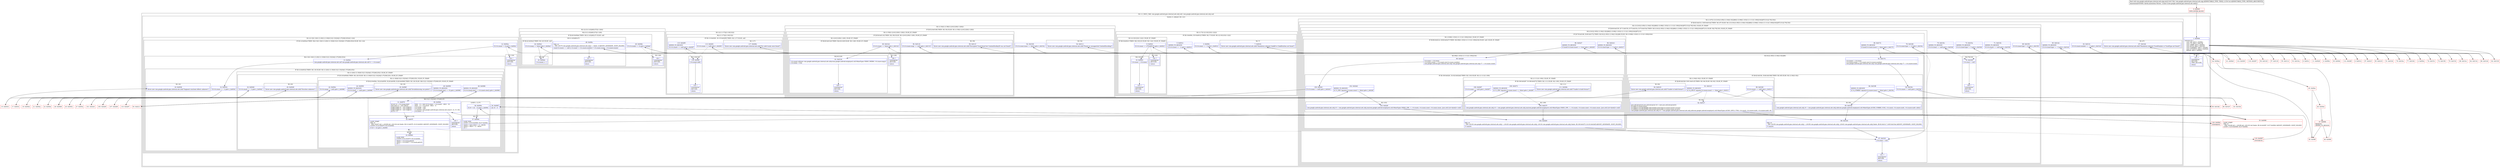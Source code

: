 digraph "CFG forcom.google.android.gms.internal.ads.zzjg.zzy(I)V" {
subgraph cluster_Region_647011487 {
label = "R(1:1) | DECL_VAR: com.google.android.gms.internal.ads.zzhj null, com.google.android.gms.internal.ads.zzhj null\l";
node [shape=record,color=blue];
subgraph cluster_SwitchRegion_1698078588 {
label = "Switch: 6, default: R(1:121)";
node [shape=record,color=blue];
Node_1 [shape=record,label="{1\:\ 0x0006|switch(r15) \{\l    case 160: goto L_0x00dc;\l    case 174: goto L_0x0138;\l    case 19899: goto L_0x000a;\l    case 25152: goto L_0x0104;\l    case 374648427: goto L_0x028f;\l    case 475249515: goto L_0x0028;\l    default: goto L_0x0009;\l\}\l}"];
subgraph cluster_Region_1962758985 {
label = "R(1:(2:(3:(1:43)|49|127)|(1:126)))";
node [shape=record,color=blue];
subgraph cluster_Region_1286726756 {
label = "R(2:(3:(1:43)|49|127)|(1:126))";
node [shape=record,color=blue];
subgraph cluster_IfRegion_1852304649 {
label = "IF [B:40:0x00de] THEN: R(3:(1:43)|49|127) ELSE: null";
node [shape=record,color=blue];
Node_40 [shape=record,label="{40\:\ 0x00de|if (r14.zzaok == 2) goto L_0x00e0\l}"];
subgraph cluster_Region_1065046726 {
label = "R(3:(1:43)|49|127)";
node [shape=record,color=blue];
subgraph cluster_IfRegion_562182523 {
label = "IF [B:42:0x00e2] THEN: R(1:43) ELSE: null";
node [shape=record,color=blue];
Node_42 [shape=record,label="{42\:\ 0x00e2|if (r14.zzaop == false) goto L_0x00e4\l}"];
subgraph cluster_Region_1649634283 {
label = "R(1:43)";
node [shape=record,color=blue];
Node_43 [shape=record,label="{43\:\ 0x00e4|r14.zzaom \|= 1\l}"];
}
}
Node_49 [shape=record,label="{49\:\ 0x00fa|PHI: r0 \l  PHI: (r0v79 com.google.android.gms.internal.ads.zzip) =  binds: [] A[DONT_GENERATE, DONT_INLINE]\l|zza((r14.zzanw == null \|\| r14.zzaol != r14.zzanw.number) ? r14.zzanx.zzamx : r14.zzanw.zzamx)\l}"];
Node_127 [shape=record,label="{127\:\ ?|SYNTHETIC\lRETURN\l|return\l}"];
}
}
subgraph cluster_Region_856542477 {
label = "R(1:126)";
node [shape=record,color=blue];
Node_126 [shape=record,label="{126\:\ ?|SYNTHETIC\lRETURN\l|return\l}"];
}
}
}
subgraph cluster_Region_1451574472 {
label = "R(1:(1:67)(1:(3:(3:81|(1:85)(1:(1:94)(1:92))|86)(1:(3:99|(1:103)(1:(1:111)(1:109))|104))|87|131)(2:76|130)))";
node [shape=record,color=blue];
subgraph cluster_IfRegion_1727850114 {
label = "IF [B:63:0x013c, B:65:0x0142] THEN: R(1:67) ELSE: R(1:(3:(3:81|(1:85)(1:(1:94)(1:92))|86)(1:(3:99|(1:103)(1:(1:111)(1:109))|104))|87|131)(2:76|130))";
node [shape=record,color=blue];
Node_63 [shape=record,label="{63\:\ 0x013c|if (r14.zzanv.number == \-1) goto L_0x0144\l}"];
Node_65 [shape=record,label="{65\:\ 0x0142|ADDED_TO_REGION\l|if (r14.zzanv.type == \-1) goto L_0x0144\l}"];
subgraph cluster_Region_520738181 {
label = "R(1:67)";
node [shape=record,color=blue];
Node_67 [shape=record,label="{67\:\ 0x014b|throw new com.google.android.gms.internal.ads.zzhl(\"Mandatory element TrackNumber or TrackType not found\")\l}"];
}
subgraph cluster_Region_1110509260 {
label = "R(1:(3:(3:81|(1:85)(1:(1:94)(1:92))|86)(1:(3:99|(1:103)(1:(1:111)(1:109))|104))|87|131)(2:76|130)) | ELSE_IF_CHAIN\l";
node [shape=record,color=blue];
subgraph cluster_IfRegion_1055832390 {
label = "IF [B:69:0x0150, B:71:0x0154, B:73:0x015a, B:75:0x015e] THEN: R(3:(3:81|(1:85)(1:(1:94)(1:92))|86)(1:(3:99|(1:103)(1:(1:111)(1:109))|104))|87|131) ELSE: R(2:76|130) | ELSE_IF_CHAIN\l";
node [shape=record,color=blue];
Node_69 [shape=record,label="{69\:\ 0x0150|if (r14.zzanv.type != 2) goto L_0x0156\l}"];
Node_71 [shape=record,label="{71\:\ 0x0154|ADDED_TO_REGION\l|if (r14.zzanw == null) goto L_0x0156\l}"];
Node_73 [shape=record,label="{73\:\ 0x015a|ADDED_TO_REGION\l|if (r14.zzanv.type != 1) goto L_0x0164\l}"];
Node_75 [shape=record,label="{75\:\ 0x015e|ADDED_TO_REGION\l|if (r14.zzanx == null) goto L_0x0164\l}"];
subgraph cluster_Region_1067946223 {
label = "R(3:(3:81|(1:85)(1:(1:94)(1:92))|86)(1:(3:99|(1:103)(1:(1:111)(1:109))|104))|87|131)";
node [shape=record,color=blue];
subgraph cluster_IfRegion_1859374947 {
label = "IF [B:78:0x0168, B:80:0x0172] THEN: R(3:81|(1:85)(1:(1:94)(1:92))|86) ELSE: R(1:(3:99|(1:103)(1:(1:111)(1:109))|104))";
node [shape=record,color=blue];
Node_78 [shape=record,label="{78\:\ 0x0168|if (r14.zzanv.type == 2) goto L_0x016a\l}"];
Node_80 [shape=record,label="{80\:\ 0x0172|ADDED_TO_REGION\l|if (zzat(r14.zzanv.zzaor) != false) goto L_0x0174\l}"];
subgraph cluster_Region_1249696817 {
label = "R(3:81|(1:85)(1:(1:94)(1:92))|86)";
node [shape=record,color=blue];
Node_81 [shape=record,label="{81\:\ 0x0174|r14.zzanw = r14.zzanv\lr14.zzanw.zzamx = r14.zzamt.zzs(r14.zzanw.number)\lcom.google.android.gms.internal.ads.zzip com.google.android.gms.internal.ads.zzip r7 = r14.zzanw.zzamx\l}"];
subgraph cluster_IfRegion_614380307 {
label = "IF [B:82:0x018c, B:84:0x0198] THEN: R(1:85) ELSE: R(1:(1:94)(1:92))";
node [shape=record,color=blue];
Node_82 [shape=record,label="{82\:\ 0x018c|if (r14.zzanw != null) goto L_0x018e\l}"];
Node_84 [shape=record,label="{84\:\ 0x0198|ADDED_TO_REGION\l|if (\"A_VORBIS\".equals(r14.zzanw.zzaor) != false) goto L_0x019a\l}"];
subgraph cluster_Region_1329315852 {
label = "R(1:85)";
node [shape=record,color=blue];
Node_85 [shape=record,label="{85\:\ 0x019a|com.google.android.gms.internal.ads.zzhj r0 = com.google.android.gms.internal.ads.zzhj.zzb(com.google.android.exoplayer2.util.MimeTypes.AUDIO_VORBIS, 8192, r14.zzack, r14.zzanw.zzafu, r14.zzanw.zzafv, zzfx())\l}"];
}
subgraph cluster_Region_1869679183 {
label = "R(1:(1:94)(1:92)) | ELSE_IF_CHAIN\l";
node [shape=record,color=blue];
subgraph cluster_IfRegion_1817366438 {
label = "IF [B:89:0x01b9, B:91:0x01c5] THEN: R(1:94) ELSE: R(1:92) | ELSE_IF_CHAIN\l";
node [shape=record,color=blue];
Node_89 [shape=record,label="{89\:\ 0x01b9|if (r14.zzanw == null) goto L_0x0211\l}"];
Node_91 [shape=record,label="{91\:\ 0x01c5|ADDED_TO_REGION\l|if (\"A_OPUS\".equals(r14.zzanw.zzaor) == false) goto L_0x0211\l}"];
subgraph cluster_Region_478854552 {
label = "R(1:94)";
node [shape=record,color=blue];
Node_94 [shape=record,label="{94\:\ 0x0218|throw new com.google.android.gms.internal.ads.zzhl(\"Unable to build format\")\l}"];
}
subgraph cluster_Region_1949656280 {
label = "R(1:92)";
node [shape=record,color=blue];
Node_92 [shape=record,label="{92\:\ 0x01c7|java.util.ArrayList java.util.ArrayList r6 = new java.util.ArrayList(3)\lr6.add(r14.zzanw.zzaov)\lr6.add(java.nio.ByteBuffer.allocate(64).putLong(r14.zzanw.zzaow).array())\lr6.add(java.nio.ByteBuffer.allocate(64).putLong(r14.zzanw.zzaox).array())\lcom.google.android.gms.internal.ads.zzhj r0 = com.google.android.gms.internal.ads.zzhj.zzb(com.google.android.exoplayer2.util.MimeTypes.AUDIO_OPUS, 5760, r14.zzack, r14.zzanw.zzafu, r14.zzanw.zzafv, r6)\l}"];
}
}
}
}
Node_86 [shape=record,label="{86\:\ 0x01b0|PHI: r0 \l  PHI: (r0v59 com.google.android.gms.internal.ads.zzhj) = (r0v58 com.google.android.gms.internal.ads.zzhj), (r0v63 com.google.android.gms.internal.ads.zzhj) binds: [B:92:0x01c7, B:85:0x019a] A[DONT_GENERATE, DONT_INLINE]\l|r7.zza(r0)\l}"];
}
subgraph cluster_Region_1306366769 {
label = "R(1:(3:99|(1:103)(1:(1:111)(1:109))|104)) | ELSE_IF_CHAIN\l";
node [shape=record,color=blue];
subgraph cluster_IfRegion_706333623 {
label = "IF [B:96:0x021d, B:98:0x0227] THEN: R(3:99|(1:103)(1:(1:111)(1:109))|104) ELSE: null | ELSE_IF_CHAIN\l";
node [shape=record,color=blue];
Node_96 [shape=record,label="{96\:\ 0x021d|ADDED_TO_REGION\l|if (r14.zzanv.type == 1) goto L_0x021f\l}"];
Node_98 [shape=record,label="{98\:\ 0x0227|ADDED_TO_REGION\l|if (zzat(r14.zzanv.zzaor) == true) goto L_0x0229\l}"];
subgraph cluster_Region_482629232 {
label = "R(3:99|(1:103)(1:(1:111)(1:109))|104)";
node [shape=record,color=blue];
Node_99 [shape=record,label="{99\:\ 0x0229|r14.zzanx = r14.zzanv\lr14.zzanx.zzamx = r14.zzamt.zzs(r14.zzanx.number)\lcom.google.android.gms.internal.ads.zzip com.google.android.gms.internal.ads.zzip r7 = r14.zzanx.zzamx\l}"];
subgraph cluster_IfRegion_1355550381 {
label = "IF [B:100:0x0241, B:102:0x024d] THEN: R(1:103) ELSE: R(1:(1:111)(1:109))";
node [shape=record,color=blue];
Node_100 [shape=record,label="{100\:\ 0x0241|if (r14.zzanx != null) goto L_0x0243\l}"];
Node_102 [shape=record,label="{102\:\ 0x024d|ADDED_TO_REGION\l|if (\"V_VP8\".equals(r14.zzanx.zzaor) != false) goto L_0x024f\l}"];
subgraph cluster_Region_1419326056 {
label = "R(1:103)";
node [shape=record,color=blue];
Node_103 [shape=record,label="{103\:\ 0x024f|com.google.android.gms.internal.ads.zzhj r0 = com.google.android.gms.internal.ads.zzhj.zza(com.google.android.exoplayer2.util.MimeTypes.VIDEO_VP8, \-1, r14.zzack, r14.zzanx.zzaot, r14.zzanx.zzaou, (java.util.List\<byte[]\>) null)\l}"];
}
subgraph cluster_Region_434315089 {
label = "R(1:(1:111)(1:109)) | ELSE_IF_CHAIN\l";
node [shape=record,color=blue];
subgraph cluster_IfRegion_939934535 {
label = "IF [B:106:0x0267, B:108:0x0273] THEN: R(1:111) ELSE: R(1:109) | ELSE_IF_CHAIN\l";
node [shape=record,color=blue];
Node_106 [shape=record,label="{106\:\ 0x0267|if (r14.zzanx == null) goto L_0x0287\l}"];
Node_108 [shape=record,label="{108\:\ 0x0273|ADDED_TO_REGION\l|if (\"V_VP9\".equals(r14.zzanx.zzaor) == false) goto L_0x0287\l}"];
subgraph cluster_Region_1546019715 {
label = "R(1:111)";
node [shape=record,color=blue];
Node_111 [shape=record,label="{111\:\ 0x028e|throw new com.google.android.gms.internal.ads.zzhl(\"Unable to build format\")\l}"];
}
subgraph cluster_Region_1611360221 {
label = "R(1:109)";
node [shape=record,color=blue];
Node_109 [shape=record,label="{109\:\ 0x0275|com.google.android.gms.internal.ads.zzhj r0 = com.google.android.gms.internal.ads.zzhj.zza(com.google.android.exoplayer2.util.MimeTypes.VIDEO_VP9, \-1, r14.zzack, r14.zzanx.zzaot, r14.zzanx.zzaou, (java.util.List\<byte[]\>) null)\l}"];
}
}
}
}
Node_104 [shape=record,label="{104\:\ 0x0260|PHI: r0 \l  PHI: (r0v30 com.google.android.gms.internal.ads.zzhj) = (r0v29 com.google.android.gms.internal.ads.zzhj), (r0v34 com.google.android.gms.internal.ads.zzhj) binds: [B:109:0x0275, B:103:0x024f] A[DONT_GENERATE, DONT_INLINE]\l|r7.zza(r0)\l}"];
}
}
}
}
Node_87 [shape=record,label="{87\:\ 0x01b3|r14.zzanv = null\l}"];
Node_131 [shape=record,label="{131\:\ ?|SYNTHETIC\lRETURN\l|return\l}"];
}
subgraph cluster_Region_1823451084 {
label = "R(2:76|130)";
node [shape=record,color=blue];
Node_76 [shape=record,label="{76\:\ 0x0160|r14.zzanv = null\l}"];
Node_130 [shape=record,label="{130\:\ ?|SYNTHETIC\lRETURN\l|return\l}"];
}
}
}
}
}
subgraph cluster_Region_1840723103 {
label = "R(1:(1:7)(1:(2:10|123)(1:122)))";
node [shape=record,color=blue];
subgraph cluster_IfRegion_1730235925 {
label = "IF [B:3:0x000c, B:5:0x0012] THEN: R(1:7) ELSE: R(1:(2:10|123)(1:122))";
node [shape=record,color=blue];
Node_3 [shape=record,label="{3\:\ 0x000c|if (r14.zzanz == \-1) goto L_0x0014\l}"];
Node_5 [shape=record,label="{5\:\ 0x0012|ADDED_TO_REGION\l|if (r14.zzaoa == \-1) goto L_0x0014\l}"];
subgraph cluster_Region_150209289 {
label = "R(1:7)";
node [shape=record,color=blue];
Node_7 [shape=record,label="{7\:\ 0x001b|throw new com.google.android.gms.internal.ads.zzhl(\"Mandatory element SeekID or SeekPosition not found\")\l}"];
}
subgraph cluster_Region_435438620 {
label = "R(1:(2:10|123)(1:122)) | ELSE_IF_CHAIN\l";
node [shape=record,color=blue];
subgraph cluster_IfRegion_1303615601 {
label = "IF [B:9:0x0021] THEN: R(2:10|123) ELSE: R(1:122) | ELSE_IF_CHAIN\l";
node [shape=record,color=blue];
Node_9 [shape=record,label="{9\:\ 0x0021|if (r14.zzanz == 475249515) goto L_0x0023\l}"];
subgraph cluster_Region_546252340 {
label = "R(2:10|123)";
node [shape=record,color=blue];
Node_10 [shape=record,label="{10\:\ 0x0023|r14.zzaoc = r14.zzaoa\l}"];
Node_123 [shape=record,label="{123\:\ ?|SYNTHETIC\lRETURN\l|return\l}"];
}
subgraph cluster_Region_139167079 {
label = "R(1:122)";
node [shape=record,color=blue];
Node_122 [shape=record,label="{122\:\ ?|SYNTHETIC\lRETURN\l|return\l}"];
}
}
}
}
}
subgraph cluster_Region_858059990 {
label = "R(1:(1:54)(1:(1:58)(1:(2:61|129)(1:128))))";
node [shape=record,color=blue];
subgraph cluster_IfRegion_1652916947 {
label = "IF [B:52:0x0108] THEN: R(1:54) ELSE: R(1:(1:58)(1:(2:61|129)(1:128)))";
node [shape=record,color=blue];
Node_52 [shape=record,label="{52\:\ 0x0108|if (r14.zzanv.zzaos == false) goto L_0x010a\l}"];
subgraph cluster_Region_996324913 {
label = "R(1:54)";
node [shape=record,color=blue];
Node_54 [shape=record,label="{54\:\ 0x0111|throw new com.google.android.gms.internal.ads.zzhl(\"Found an unsupported ContentEncoding\")\l}"];
}
subgraph cluster_Region_1867934855 {
label = "R(1:(1:58)(1:(2:61|129)(1:128))) | ELSE_IF_CHAIN\l";
node [shape=record,color=blue];
subgraph cluster_IfRegion_2067834879 {
label = "IF [B:56:0x0116] THEN: R(1:58) ELSE: R(1:(2:61|129)(1:128)) | ELSE_IF_CHAIN\l";
node [shape=record,color=blue];
Node_56 [shape=record,label="{56\:\ 0x0116|if (r14.zzanv.zzajy == null) goto L_0x0118\l}"];
subgraph cluster_Region_899494238 {
label = "R(1:58)";
node [shape=record,color=blue];
Node_58 [shape=record,label="{58\:\ 0x011f|throw new com.google.android.gms.internal.ads.zzhl(\"Encrypted Track found but ContentEncKeyID was not found\")\l}"];
}
subgraph cluster_Region_459328226 {
label = "R(1:(2:61|129)(1:128)) | ELSE_IF_CHAIN\l";
node [shape=record,color=blue];
subgraph cluster_IfRegion_1200537437 {
label = "IF [B:60:0x0122] THEN: R(2:61|129) ELSE: R(1:128) | ELSE_IF_CHAIN\l";
node [shape=record,color=blue];
Node_60 [shape=record,label="{60\:\ 0x0122|if (r14.zzany == false) goto L_0x0124\l}"];
subgraph cluster_Region_957323020 {
label = "R(2:61|129)";
node [shape=record,color=blue];
Node_61 [shape=record,label="{61\:\ 0x0124|r14.zzamt.zzb(new com.google.android.gms.internal.ads.zzhy(com.google.android.exoplayer2.util.MimeTypes.VIDEO_WEBM, r14.zzanv.zzajy))\lr14.zzany = true\l}"];
Node_129 [shape=record,label="{129\:\ ?|SYNTHETIC\lRETURN\l|return\l}"];
}
subgraph cluster_Region_1698977458 {
label = "R(1:128)";
node [shape=record,color=blue];
Node_128 [shape=record,label="{128\:\ ?|SYNTHETIC\lRETURN\l|return\l}"];
}
}
}
}
}
}
}
subgraph cluster_Region_2028906274 {
label = "R(1:(2:(1:117)|(2:118|132)))";
node [shape=record,color=blue];
subgraph cluster_Region_1252559669 {
label = "R(2:(1:117)|(2:118|132))";
node [shape=record,color=blue];
subgraph cluster_IfRegion_265994907 {
label = "IF [B:113:0x0291, B:115:0x0295] THEN: R(1:117) ELSE: null";
node [shape=record,color=blue];
Node_113 [shape=record,label="{113\:\ 0x0291|if (r14.zzanx == null) goto L_0x0293\l}"];
Node_115 [shape=record,label="{115\:\ 0x0295|ADDED_TO_REGION\l|if (r14.zzanw == null) goto L_0x0297\l}"];
subgraph cluster_Region_1223484436 {
label = "R(1:117)";
node [shape=record,color=blue];
Node_117 [shape=record,label="{117\:\ 0x029e|throw new com.google.android.gms.internal.ads.zzhl(\"No valid tracks were found\")\l}"];
}
}
subgraph cluster_Region_1161203100 {
label = "R(2:118|132)";
node [shape=record,color=blue];
Node_118 [shape=record,label="{118\:\ 0x029f|r14.zzamt.zzfi()\l}"];
Node_132 [shape=record,label="{132\:\ ?|SYNTHETIC\lRETURN\l|return\l}"];
}
}
}
subgraph cluster_Region_1271486252 {
label = "R(1:(2:13|(1:16)(1:(1:20)(1:(1:30)(6:31|(1:33)|34|(1:37)|38|125))))(1:124))";
node [shape=record,color=blue];
subgraph cluster_IfRegion_308185812 {
label = "IF [B:12:0x002a] THEN: R(2:13|(1:16)(1:(1:20)(1:(1:30)(6:31|(1:33)|34|(1:37)|38|125)))) ELSE: R(1:124)";
node [shape=record,color=blue];
Node_12 [shape=record,label="{12\:\ 0x002a|if (r14.zzaoe != 2) goto L_0x002c\l}"];
subgraph cluster_Region_1387045361 {
label = "R(2:13|(1:16)(1:(1:20)(1:(1:30)(6:31|(1:33)|34|(1:37)|38|125))))";
node [shape=record,color=blue];
Node_13 [shape=record,label="{13\:\ 0x002c|com.google.android.gms.internal.ads.zzif com.google.android.gms.internal.ads.zzif r1 = r14.zzamt\l}"];
subgraph cluster_IfRegion_1035796687 {
label = "IF [B:14:0x0032] THEN: R(1:16) ELSE: R(1:(1:20)(1:(1:30)(6:31|(1:33)|34|(1:37)|38|125)))";
node [shape=record,color=blue];
Node_14 [shape=record,label="{14\:\ 0x0032|if (r14.zzans == \-1) goto L_0x0034\l}"];
subgraph cluster_Region_1276522633 {
label = "R(1:16)";
node [shape=record,color=blue];
Node_16 [shape=record,label="{16\:\ 0x003b|throw new com.google.android.gms.internal.ads.zzhl(\"Segment start\/end offsets unknown\")\l}"];
}
subgraph cluster_Region_1298624016 {
label = "R(1:(1:20)(1:(1:30)(6:31|(1:33)|34|(1:37)|38|125))) | ELSE_IF_CHAIN\l";
node [shape=record,color=blue];
subgraph cluster_IfRegion_730420546 {
label = "IF [B:18:0x0040] THEN: R(1:20) ELSE: R(1:(1:30)(6:31|(1:33)|34|(1:37)|38|125)) | ELSE_IF_CHAIN\l";
node [shape=record,color=blue];
Node_18 [shape=record,label="{18\:\ 0x0040|if (r14.zzack == \-1) goto L_0x0042\l}"];
subgraph cluster_Region_2129105796 {
label = "R(1:20)";
node [shape=record,color=blue];
Node_20 [shape=record,label="{20\:\ 0x0049|throw new com.google.android.gms.internal.ads.zzhl(\"Duration unknown\")\l}"];
}
subgraph cluster_Region_50882217 {
label = "R(1:(1:30)(6:31|(1:33)|34|(1:37)|38|125)) | ELSE_IF_CHAIN\l";
node [shape=record,color=blue];
subgraph cluster_IfRegion_1978240822 {
label = "IF [B:22:0x004c, B:24:0x0050, B:26:0x0058, B:28:0x0066] THEN: R(1:30) ELSE: R(6:31|(1:33)|34|(1:37)|38|125) | ELSE_IF_CHAIN\l";
node [shape=record,color=blue];
Node_22 [shape=record,label="{22\:\ 0x004c|if (r14.zzaog == null) goto L_0x0068\l}"];
Node_24 [shape=record,label="{24\:\ 0x0050|ADDED_TO_REGION\l|if (r14.zzaoh == null) goto L_0x0068\l}"];
Node_26 [shape=record,label="{26\:\ 0x0058|ADDED_TO_REGION\l|if (r14.zzaog.size() == 0) goto L_0x0068\l}"];
Node_28 [shape=record,label="{28\:\ 0x0066|ADDED_TO_REGION\l|if (r14.zzaog.size() != r14.zzaoh.size()) goto L_0x0068\l}"];
subgraph cluster_Region_346810252 {
label = "R(1:30)";
node [shape=record,color=blue];
Node_30 [shape=record,label="{30\:\ 0x006f|throw new com.google.android.gms.internal.ads.zzhl(\"Invalid\/missing cue points\")\l}"];
}
subgraph cluster_Region_2115855041 {
label = "R(6:31|(1:33)|34|(1:37)|38|125)";
node [shape=record,color=blue];
Node_31 [shape=record,label="{31\:\ 0x0070|int int r2 = r14.zzaog.size()\lint[] int[] r3 = new int[r2]\llong[] long[] r4 = new long[r2]\llong[] long[] r5 = new long[r2]\llong[] long[] r6 = new long[r2]\lint r0 = 0\l}"];
subgraph cluster_LoopRegion_559012478 {
label = "LOOP:0: (1:33)";
node [shape=record,color=blue];
Node_32 [shape=record,label="{32\:\ 0x007f|LOOP_START\lPHI: r0 \l  PHI: (r0v97 int) = (r0v96 int), (r0v104 int) binds: [B:31:0x0070, B:33:0x0081] A[DONT_GENERATE, DONT_INLINE]\lLOOP:0: B:32:0x007f\-\>B:33:0x0081\l|if (r0 \< r2) goto L_0x0081\l}"];
subgraph cluster_Region_309438585 {
label = "R(1:33)";
node [shape=record,color=blue];
Node_33 [shape=record,label="{33\:\ 0x0081|LOOP_END\lLOOP:0: B:32:0x007f\-\>B:33:0x0081\l|r6[r0] = r14.zzaog.get(r0)\lr4[r0] = r14.zzans + r14.zzaoh.get(r0)\lr0++\l}"];
}
}
Node_34 [shape=record,label="{34\:\ 0x0097|int r0 = 0\l}"];
subgraph cluster_LoopRegion_813385208 {
label = "LOOP:1: (1:37)";
node [shape=record,color=blue];
Node_36 [shape=record,label="{36\:\ 0x009a|if (r0 \< (r2 \- 1)) goto L_0x009c\l}"];
subgraph cluster_Region_133155119 {
label = "R(1:37)";
node [shape=record,color=blue];
Node_37 [shape=record,label="{37\:\ 0x009c|LOOP_END\lLOOP:1: B:35:0x0098\-\>B:37:0x009c\l|r3[r0] = (int) (r4[r0 + 1] \- r4[r0])\lr5[r0] = r6[r0 + 1] \- r6[r0]\lr0++\l}"];
}
}
Node_38 [shape=record,label="{38\:\ 0x00b2|r3[r2 \- 1] = (int) ((r14.zzans + r14.zzant) \- r4[r2 \- 1])\lr5[r2 \- 1] = r14.zzack \- r6[r2 \- 1]\lr14.zzaog = null\lr14.zzaoh = null\lr1.zza(new com.google.android.gms.internal.ads.zzia(r3, r4, r5, r6))\lr14.zzaoe = 2\l}"];
Node_125 [shape=record,label="{125\:\ ?|SYNTHETIC\lRETURN\l|return\l}"];
}
}
}
}
}
}
}
subgraph cluster_Region_1444031790 {
label = "R(1:124)";
node [shape=record,color=blue];
Node_124 [shape=record,label="{124\:\ ?|SYNTHETIC\lRETURN\l|return\l}"];
}
}
}
subgraph cluster_Region_384771179 {
label = "R(1:121)";
node [shape=record,color=blue];
Node_121 [shape=record,label="{121\:\ ?|SYNTHETIC\lRETURN\lORIG_RETURN\l|return\l}"];
}
}
}
Node_0 [shape=record,color=red,label="{0\:\ 0x0000|MTH_ENTER_BLOCK\l}"];
Node_2 [shape=record,color=red,label="{2\:\ 0x000a}"];
Node_4 [shape=record,color=red,label="{4\:\ 0x000e}"];
Node_6 [shape=record,color=red,label="{6\:\ 0x0014}"];
Node_8 [shape=record,color=red,label="{8\:\ 0x001c}"];
Node_11 [shape=record,color=red,label="{11\:\ 0x0028}"];
Node_15 [shape=record,color=red,label="{15\:\ 0x0034}"];
Node_17 [shape=record,color=red,label="{17\:\ 0x003c}"];
Node_19 [shape=record,color=red,label="{19\:\ 0x0042}"];
Node_21 [shape=record,color=red,label="{21\:\ 0x004a}"];
Node_23 [shape=record,color=red,label="{23\:\ 0x004e}"];
Node_25 [shape=record,color=red,label="{25\:\ 0x0052}"];
Node_27 [shape=record,color=red,label="{27\:\ 0x005a}"];
Node_29 [shape=record,color=red,label="{29\:\ 0x0068}"];
Node_35 [shape=record,color=red,label="{35\:\ 0x0098|LOOP_START\lPHI: r0 \l  PHI: (r0v99 int) = (r0v98 int), (r0v103 int) binds: [B:34:0x0097, B:37:0x009c] A[DONT_GENERATE, DONT_INLINE]\lLOOP:1: B:35:0x0098\-\>B:37:0x009c\l}"];
Node_39 [shape=record,color=red,label="{39\:\ 0x00dc}"];
Node_41 [shape=record,color=red,label="{41\:\ 0x00e0}"];
Node_44 [shape=record,color=red,label="{44\:\ 0x00ea}"];
Node_45 [shape=record,color=red,label="{45\:\ 0x00ec}"];
Node_46 [shape=record,color=red,label="{46\:\ 0x00ee}"];
Node_47 [shape=record,color=red,label="{47\:\ 0x00f4|REMOVE\lADDED_TO_REGION\l}"];
Node_48 [shape=record,color=red,label="{48\:\ 0x00f6}"];
Node_50 [shape=record,color=red,label="{50\:\ 0x00ff}"];
Node_51 [shape=record,color=red,label="{51\:\ 0x0104}"];
Node_53 [shape=record,color=red,label="{53\:\ 0x010a}"];
Node_55 [shape=record,color=red,label="{55\:\ 0x0112}"];
Node_57 [shape=record,color=red,label="{57\:\ 0x0118}"];
Node_59 [shape=record,color=red,label="{59\:\ 0x0120}"];
Node_62 [shape=record,color=red,label="{62\:\ 0x0138}"];
Node_64 [shape=record,color=red,label="{64\:\ 0x013e}"];
Node_66 [shape=record,color=red,label="{66\:\ 0x0144}"];
Node_68 [shape=record,color=red,label="{68\:\ 0x014c}"];
Node_70 [shape=record,color=red,label="{70\:\ 0x0152}"];
Node_72 [shape=record,color=red,label="{72\:\ 0x0156}"];
Node_74 [shape=record,color=red,label="{74\:\ 0x015c}"];
Node_77 [shape=record,color=red,label="{77\:\ 0x0164}"];
Node_79 [shape=record,color=red,label="{79\:\ 0x016a}"];
Node_83 [shape=record,color=red,label="{83\:\ 0x018e}"];
Node_88 [shape=record,color=red,label="{88\:\ 0x01b7}"];
Node_90 [shape=record,color=red,label="{90\:\ 0x01bb}"];
Node_93 [shape=record,color=red,label="{93\:\ 0x0211}"];
Node_95 [shape=record,color=red,label="{95\:\ 0x0219}"];
Node_97 [shape=record,color=red,label="{97\:\ 0x021f}"];
Node_101 [shape=record,color=red,label="{101\:\ 0x0243}"];
Node_105 [shape=record,color=red,label="{105\:\ 0x0265}"];
Node_107 [shape=record,color=red,label="{107\:\ 0x0269}"];
Node_110 [shape=record,color=red,label="{110\:\ 0x0287}"];
Node_112 [shape=record,color=red,label="{112\:\ 0x028f}"];
Node_114 [shape=record,color=red,label="{114\:\ 0x0293}"];
Node_116 [shape=record,color=red,label="{116\:\ 0x0297}"];
Node_119 [shape=record,color=red,label="{119\:\ 0x0097|SYNTHETIC\l}"];
Node_120 [shape=record,color=red,label="{120\:\ 0x00b2|SYNTHETIC\l}"];
MethodNode[shape=record,label="{final void com.google.android.gms.internal.ads.zzjg.zzy((r14v0 'this' com.google.android.gms.internal.ads.zzjg A[IMMUTABLE_TYPE, THIS]), (r15v0 int A[IMMUTABLE_TYPE, METHOD_ARGUMENT]))  | Annotation[SYSTEM, dalvik.annotation.Throws, \{value=[com.google.android.gms.internal.ads.zzhl]\}]\l}"];
MethodNode -> Node_0;
Node_1 -> Node_2;
Node_1 -> Node_11;
Node_1 -> Node_39;
Node_1 -> Node_51;
Node_1 -> Node_62;
Node_1 -> Node_112;
Node_1 -> Node_121;
Node_40 -> Node_41;
Node_40 -> Node_126[style=dashed];
Node_42 -> Node_43;
Node_42 -> Node_44[style=dashed];
Node_43 -> Node_44;
Node_49 -> Node_127;
Node_63 -> Node_64[style=dashed];
Node_63 -> Node_66;
Node_65 -> Node_66;
Node_65 -> Node_68[style=dashed];
Node_69 -> Node_70[style=dashed];
Node_69 -> Node_72;
Node_71 -> Node_72;
Node_71 -> Node_76[style=dashed];
Node_73 -> Node_74[style=dashed];
Node_73 -> Node_77;
Node_75 -> Node_76[style=dashed];
Node_75 -> Node_77;
Node_78 -> Node_79;
Node_78 -> Node_95[style=dashed];
Node_80 -> Node_81;
Node_80 -> Node_95[style=dashed];
Node_81 -> Node_82;
Node_82 -> Node_83;
Node_82 -> Node_88[style=dashed];
Node_84 -> Node_85;
Node_84 -> Node_88[style=dashed];
Node_85 -> Node_86;
Node_89 -> Node_90[style=dashed];
Node_89 -> Node_93;
Node_91 -> Node_92[style=dashed];
Node_91 -> Node_93;
Node_92 -> Node_86;
Node_86 -> Node_87;
Node_96 -> Node_87[style=dashed];
Node_96 -> Node_97;
Node_98 -> Node_87[style=dashed];
Node_98 -> Node_99;
Node_99 -> Node_100;
Node_100 -> Node_101;
Node_100 -> Node_105[style=dashed];
Node_102 -> Node_103;
Node_102 -> Node_105[style=dashed];
Node_103 -> Node_104;
Node_106 -> Node_107[style=dashed];
Node_106 -> Node_110;
Node_108 -> Node_109[style=dashed];
Node_108 -> Node_110;
Node_109 -> Node_104;
Node_104 -> Node_87;
Node_87 -> Node_131;
Node_76 -> Node_130;
Node_3 -> Node_4[style=dashed];
Node_3 -> Node_6;
Node_5 -> Node_6;
Node_5 -> Node_8[style=dashed];
Node_9 -> Node_10;
Node_9 -> Node_122[style=dashed];
Node_10 -> Node_123;
Node_52 -> Node_53;
Node_52 -> Node_55[style=dashed];
Node_56 -> Node_57;
Node_56 -> Node_59[style=dashed];
Node_60 -> Node_61;
Node_60 -> Node_128[style=dashed];
Node_61 -> Node_129;
Node_113 -> Node_114;
Node_113 -> Node_118[style=dashed];
Node_115 -> Node_116;
Node_115 -> Node_118[style=dashed];
Node_118 -> Node_132;
Node_12 -> Node_13;
Node_12 -> Node_124[style=dashed];
Node_13 -> Node_14;
Node_14 -> Node_15;
Node_14 -> Node_17[style=dashed];
Node_18 -> Node_19;
Node_18 -> Node_21[style=dashed];
Node_22 -> Node_23[style=dashed];
Node_22 -> Node_29;
Node_24 -> Node_25[style=dashed];
Node_24 -> Node_29;
Node_26 -> Node_27[style=dashed];
Node_26 -> Node_29;
Node_28 -> Node_29;
Node_28 -> Node_31[style=dashed];
Node_31 -> Node_32;
Node_32 -> Node_33;
Node_32 -> Node_119[style=dashed];
Node_33 -> Node_32;
Node_34 -> Node_35;
Node_36 -> Node_37;
Node_36 -> Node_120[style=dashed];
Node_37 -> Node_35;
Node_38 -> Node_125;
Node_0 -> Node_1;
Node_2 -> Node_3;
Node_4 -> Node_5;
Node_6 -> Node_7;
Node_8 -> Node_9;
Node_11 -> Node_12;
Node_15 -> Node_16;
Node_17 -> Node_18;
Node_19 -> Node_20;
Node_21 -> Node_22;
Node_23 -> Node_24;
Node_25 -> Node_26;
Node_27 -> Node_28;
Node_29 -> Node_30;
Node_35 -> Node_36;
Node_39 -> Node_40;
Node_41 -> Node_42;
Node_44 -> Node_45;
Node_45 -> Node_46;
Node_45 -> Node_50;
Node_46 -> Node_47;
Node_47 -> Node_48;
Node_47 -> Node_50;
Node_48 -> Node_49;
Node_50 -> Node_49;
Node_51 -> Node_52;
Node_53 -> Node_54;
Node_55 -> Node_56;
Node_57 -> Node_58;
Node_59 -> Node_60;
Node_62 -> Node_63;
Node_64 -> Node_65;
Node_66 -> Node_67;
Node_68 -> Node_69;
Node_70 -> Node_71;
Node_72 -> Node_73;
Node_74 -> Node_75;
Node_77 -> Node_78;
Node_79 -> Node_80;
Node_83 -> Node_84;
Node_88 -> Node_89;
Node_90 -> Node_91;
Node_93 -> Node_94;
Node_95 -> Node_96;
Node_97 -> Node_98;
Node_101 -> Node_102;
Node_105 -> Node_106;
Node_107 -> Node_108;
Node_110 -> Node_111;
Node_112 -> Node_113;
Node_114 -> Node_115;
Node_116 -> Node_117;
Node_119 -> Node_34;
Node_120 -> Node_38;
}

